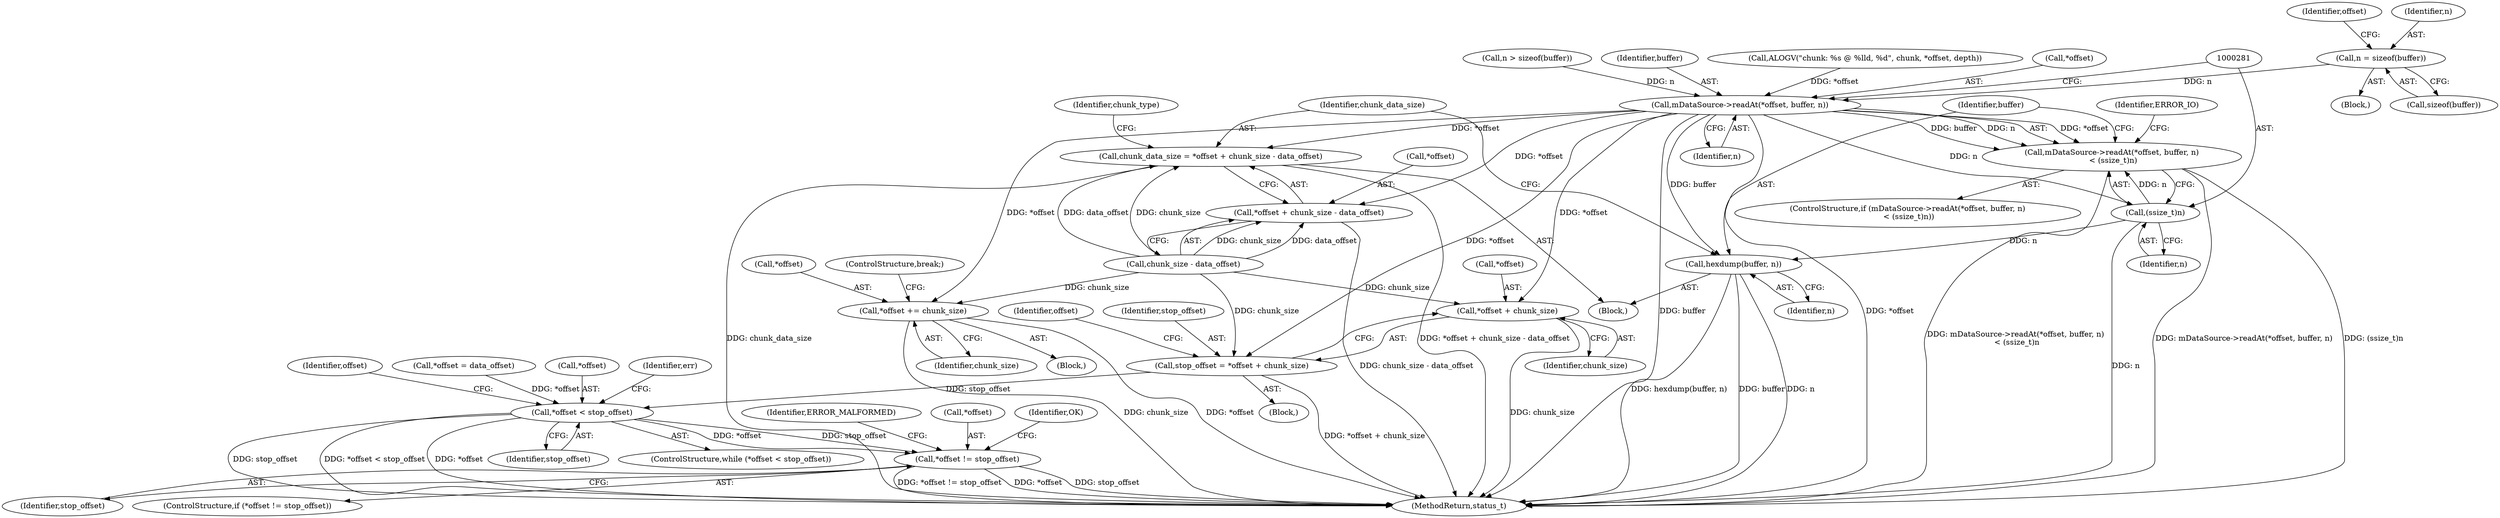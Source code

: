 digraph "0_Android_6fe85f7e15203e48df2cc3e8e1c4bc6ad49dc968@API" {
"1000269" [label="(Call,n = sizeof(buffer))"];
"1000275" [label="(Call,mDataSource->readAt(*offset, buffer, n))"];
"1000274" [label="(Call,mDataSource->readAt(*offset, buffer, n)\n < (ssize_t)n)"];
"1000280" [label="(Call,(ssize_t)n)"];
"1000286" [label="(Call,hexdump(buffer, n))"];
"1000291" [label="(Call,chunk_data_size = *offset + chunk_size - data_offset)"];
"1000293" [label="(Call,*offset + chunk_size - data_offset)"];
"1000324" [label="(Call,stop_offset = *offset + chunk_size)"];
"1000335" [label="(Call,*offset < stop_offset)"];
"1000356" [label="(Call,*offset != stop_offset)"];
"1000326" [label="(Call,*offset + chunk_size)"];
"1002924" [label="(Call,*offset += chunk_size)"];
"1000332" [label="(Identifier,offset)"];
"1000271" [label="(Call,sizeof(buffer))"];
"1000285" [label="(Identifier,ERROR_IO)"];
"1000229" [label="(Call,ALOGV(\"chunk: %s @ %lld, %d\", chunk, *offset, depth))"];
"1000324" [label="(Call,stop_offset = *offset + chunk_size)"];
"1000302" [label="(Identifier,chunk_type)"];
"1002924" [label="(Call,*offset += chunk_size)"];
"1000330" [label="(Call,*offset = data_offset)"];
"1000277" [label="(Identifier,offset)"];
"1000280" [label="(Call,(ssize_t)n)"];
"1002931" [label="(MethodReturn,status_t)"];
"1000273" [label="(ControlStructure,if (mDataSource->readAt(*offset, buffer, n)\n < (ssize_t)n))"];
"1000338" [label="(Identifier,stop_offset)"];
"1000329" [label="(Identifier,chunk_size)"];
"1002923" [label="(Block,)"];
"1000282" [label="(Identifier,n)"];
"1000288" [label="(Identifier,n)"];
"1000276" [label="(Call,*offset)"];
"1000326" [label="(Call,*offset + chunk_size)"];
"1000279" [label="(Identifier,n)"];
"1000294" [label="(Call,*offset)"];
"1000336" [label="(Call,*offset)"];
"1002928" [label="(ControlStructure,break;)"];
"1000274" [label="(Call,mDataSource->readAt(*offset, buffer, n)\n < (ssize_t)n)"];
"1000286" [label="(Call,hexdump(buffer, n))"];
"1000287" [label="(Identifier,buffer)"];
"1000322" [label="(Block,)"];
"1002927" [label="(Identifier,chunk_size)"];
"1000342" [label="(Identifier,err)"];
"1000335" [label="(Call,*offset < stop_offset)"];
"1000357" [label="(Call,*offset)"];
"1000296" [label="(Call,chunk_size - data_offset)"];
"1000270" [label="(Identifier,n)"];
"1000268" [label="(Block,)"];
"1000269" [label="(Call,n = sizeof(buffer))"];
"1000264" [label="(Call,n > sizeof(buffer))"];
"1000358" [label="(Identifier,offset)"];
"1000355" [label="(ControlStructure,if (*offset != stop_offset))"];
"1000278" [label="(Identifier,buffer)"];
"1002925" [label="(Call,*offset)"];
"1000275" [label="(Call,mDataSource->readAt(*offset, buffer, n))"];
"1000325" [label="(Identifier,stop_offset)"];
"1000327" [label="(Call,*offset)"];
"1000334" [label="(ControlStructure,while (*offset < stop_offset))"];
"1000292" [label="(Identifier,chunk_data_size)"];
"1000364" [label="(Identifier,OK)"];
"1000291" [label="(Call,chunk_data_size = *offset + chunk_size - data_offset)"];
"1000106" [label="(Block,)"];
"1000356" [label="(Call,*offset != stop_offset)"];
"1000359" [label="(Identifier,stop_offset)"];
"1000362" [label="(Identifier,ERROR_MALFORMED)"];
"1000293" [label="(Call,*offset + chunk_size - data_offset)"];
"1000269" -> "1000268"  [label="AST: "];
"1000269" -> "1000271"  [label="CFG: "];
"1000270" -> "1000269"  [label="AST: "];
"1000271" -> "1000269"  [label="AST: "];
"1000277" -> "1000269"  [label="CFG: "];
"1000269" -> "1000275"  [label="DDG: n"];
"1000275" -> "1000274"  [label="AST: "];
"1000275" -> "1000279"  [label="CFG: "];
"1000276" -> "1000275"  [label="AST: "];
"1000278" -> "1000275"  [label="AST: "];
"1000279" -> "1000275"  [label="AST: "];
"1000281" -> "1000275"  [label="CFG: "];
"1000275" -> "1002931"  [label="DDG: buffer"];
"1000275" -> "1002931"  [label="DDG: *offset"];
"1000275" -> "1000274"  [label="DDG: *offset"];
"1000275" -> "1000274"  [label="DDG: buffer"];
"1000275" -> "1000274"  [label="DDG: n"];
"1000229" -> "1000275"  [label="DDG: *offset"];
"1000264" -> "1000275"  [label="DDG: n"];
"1000275" -> "1000280"  [label="DDG: n"];
"1000275" -> "1000286"  [label="DDG: buffer"];
"1000275" -> "1000291"  [label="DDG: *offset"];
"1000275" -> "1000293"  [label="DDG: *offset"];
"1000275" -> "1000324"  [label="DDG: *offset"];
"1000275" -> "1000326"  [label="DDG: *offset"];
"1000275" -> "1002924"  [label="DDG: *offset"];
"1000274" -> "1000273"  [label="AST: "];
"1000274" -> "1000280"  [label="CFG: "];
"1000280" -> "1000274"  [label="AST: "];
"1000285" -> "1000274"  [label="CFG: "];
"1000287" -> "1000274"  [label="CFG: "];
"1000274" -> "1002931"  [label="DDG: mDataSource->readAt(*offset, buffer, n)"];
"1000274" -> "1002931"  [label="DDG: (ssize_t)n"];
"1000274" -> "1002931"  [label="DDG: mDataSource->readAt(*offset, buffer, n)\n < (ssize_t)n"];
"1000280" -> "1000274"  [label="DDG: n"];
"1000280" -> "1000282"  [label="CFG: "];
"1000281" -> "1000280"  [label="AST: "];
"1000282" -> "1000280"  [label="AST: "];
"1000280" -> "1002931"  [label="DDG: n"];
"1000280" -> "1000286"  [label="DDG: n"];
"1000286" -> "1000106"  [label="AST: "];
"1000286" -> "1000288"  [label="CFG: "];
"1000287" -> "1000286"  [label="AST: "];
"1000288" -> "1000286"  [label="AST: "];
"1000292" -> "1000286"  [label="CFG: "];
"1000286" -> "1002931"  [label="DDG: hexdump(buffer, n)"];
"1000286" -> "1002931"  [label="DDG: buffer"];
"1000286" -> "1002931"  [label="DDG: n"];
"1000291" -> "1000106"  [label="AST: "];
"1000291" -> "1000293"  [label="CFG: "];
"1000292" -> "1000291"  [label="AST: "];
"1000293" -> "1000291"  [label="AST: "];
"1000302" -> "1000291"  [label="CFG: "];
"1000291" -> "1002931"  [label="DDG: chunk_data_size"];
"1000291" -> "1002931"  [label="DDG: *offset + chunk_size - data_offset"];
"1000296" -> "1000291"  [label="DDG: chunk_size"];
"1000296" -> "1000291"  [label="DDG: data_offset"];
"1000293" -> "1000296"  [label="CFG: "];
"1000294" -> "1000293"  [label="AST: "];
"1000296" -> "1000293"  [label="AST: "];
"1000293" -> "1002931"  [label="DDG: chunk_size - data_offset"];
"1000296" -> "1000293"  [label="DDG: chunk_size"];
"1000296" -> "1000293"  [label="DDG: data_offset"];
"1000324" -> "1000322"  [label="AST: "];
"1000324" -> "1000326"  [label="CFG: "];
"1000325" -> "1000324"  [label="AST: "];
"1000326" -> "1000324"  [label="AST: "];
"1000332" -> "1000324"  [label="CFG: "];
"1000324" -> "1002931"  [label="DDG: *offset + chunk_size"];
"1000296" -> "1000324"  [label="DDG: chunk_size"];
"1000324" -> "1000335"  [label="DDG: stop_offset"];
"1000335" -> "1000334"  [label="AST: "];
"1000335" -> "1000338"  [label="CFG: "];
"1000336" -> "1000335"  [label="AST: "];
"1000338" -> "1000335"  [label="AST: "];
"1000342" -> "1000335"  [label="CFG: "];
"1000358" -> "1000335"  [label="CFG: "];
"1000335" -> "1002931"  [label="DDG: *offset"];
"1000335" -> "1002931"  [label="DDG: stop_offset"];
"1000335" -> "1002931"  [label="DDG: *offset < stop_offset"];
"1000330" -> "1000335"  [label="DDG: *offset"];
"1000335" -> "1000356"  [label="DDG: *offset"];
"1000335" -> "1000356"  [label="DDG: stop_offset"];
"1000356" -> "1000355"  [label="AST: "];
"1000356" -> "1000359"  [label="CFG: "];
"1000357" -> "1000356"  [label="AST: "];
"1000359" -> "1000356"  [label="AST: "];
"1000362" -> "1000356"  [label="CFG: "];
"1000364" -> "1000356"  [label="CFG: "];
"1000356" -> "1002931"  [label="DDG: *offset != stop_offset"];
"1000356" -> "1002931"  [label="DDG: *offset"];
"1000356" -> "1002931"  [label="DDG: stop_offset"];
"1000326" -> "1000329"  [label="CFG: "];
"1000327" -> "1000326"  [label="AST: "];
"1000329" -> "1000326"  [label="AST: "];
"1000326" -> "1002931"  [label="DDG: chunk_size"];
"1000296" -> "1000326"  [label="DDG: chunk_size"];
"1002924" -> "1002923"  [label="AST: "];
"1002924" -> "1002927"  [label="CFG: "];
"1002925" -> "1002924"  [label="AST: "];
"1002927" -> "1002924"  [label="AST: "];
"1002928" -> "1002924"  [label="CFG: "];
"1002924" -> "1002931"  [label="DDG: chunk_size"];
"1002924" -> "1002931"  [label="DDG: *offset"];
"1000296" -> "1002924"  [label="DDG: chunk_size"];
}
